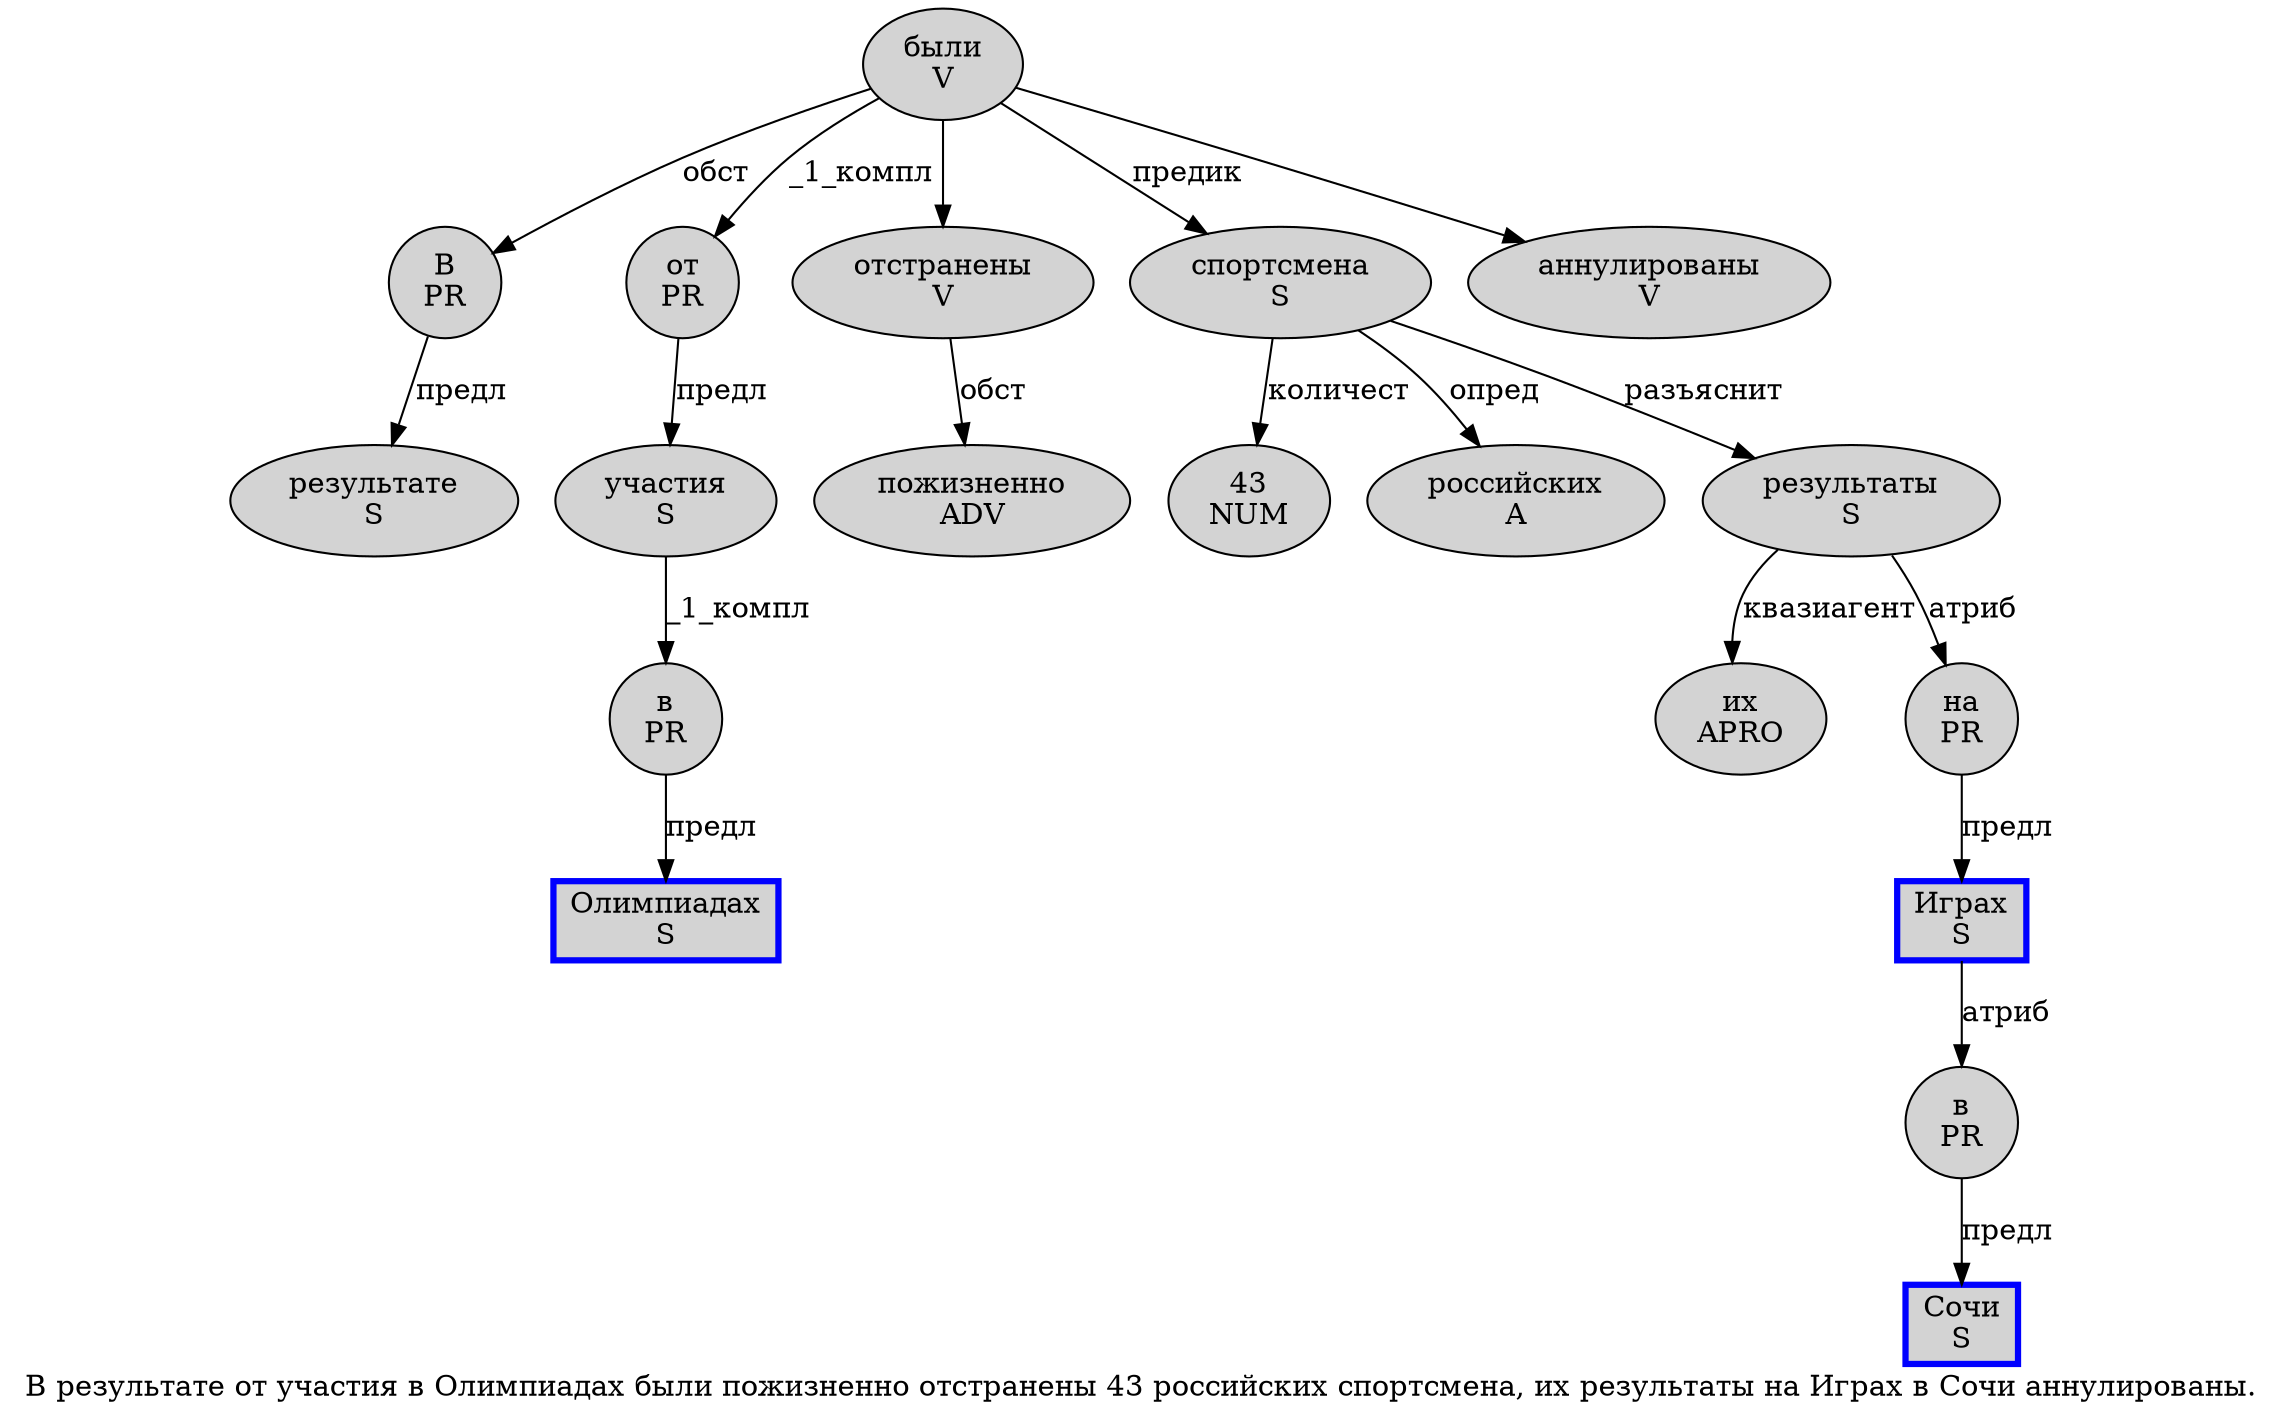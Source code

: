 digraph SENTENCE_425 {
	graph [label="В результате от участия в Олимпиадах были пожизненно отстранены 43 российских спортсмена, их результаты на Играх в Сочи аннулированы."]
	node [style=filled]
		0 [label="В
PR" color="" fillcolor=lightgray penwidth=1 shape=ellipse]
		1 [label="результате
S" color="" fillcolor=lightgray penwidth=1 shape=ellipse]
		2 [label="от
PR" color="" fillcolor=lightgray penwidth=1 shape=ellipse]
		3 [label="участия
S" color="" fillcolor=lightgray penwidth=1 shape=ellipse]
		4 [label="в
PR" color="" fillcolor=lightgray penwidth=1 shape=ellipse]
		5 [label="Олимпиадах
S" color=blue fillcolor=lightgray penwidth=3 shape=box]
		6 [label="были
V" color="" fillcolor=lightgray penwidth=1 shape=ellipse]
		7 [label="пожизненно
ADV" color="" fillcolor=lightgray penwidth=1 shape=ellipse]
		8 [label="отстранены
V" color="" fillcolor=lightgray penwidth=1 shape=ellipse]
		9 [label="43
NUM" color="" fillcolor=lightgray penwidth=1 shape=ellipse]
		10 [label="российских
A" color="" fillcolor=lightgray penwidth=1 shape=ellipse]
		11 [label="спортсмена
S" color="" fillcolor=lightgray penwidth=1 shape=ellipse]
		13 [label="их
APRO" color="" fillcolor=lightgray penwidth=1 shape=ellipse]
		14 [label="результаты
S" color="" fillcolor=lightgray penwidth=1 shape=ellipse]
		15 [label="на
PR" color="" fillcolor=lightgray penwidth=1 shape=ellipse]
		16 [label="Играх
S" color=blue fillcolor=lightgray penwidth=3 shape=box]
		17 [label="в
PR" color="" fillcolor=lightgray penwidth=1 shape=ellipse]
		18 [label="Сочи
S" color=blue fillcolor=lightgray penwidth=3 shape=box]
		19 [label="аннулированы
V" color="" fillcolor=lightgray penwidth=1 shape=ellipse]
			4 -> 5 [label="предл"]
			3 -> 4 [label="_1_компл"]
			6 -> 0 [label="обст"]
			6 -> 2 [label="_1_компл"]
			6 -> 8
			6 -> 11 [label="предик"]
			6 -> 19
			2 -> 3 [label="предл"]
			17 -> 18 [label="предл"]
			8 -> 7 [label="обст"]
			15 -> 16 [label="предл"]
			14 -> 13 [label="квазиагент"]
			14 -> 15 [label="атриб"]
			0 -> 1 [label="предл"]
			11 -> 9 [label="количест"]
			11 -> 10 [label="опред"]
			11 -> 14 [label="разъяснит"]
			16 -> 17 [label="атриб"]
}